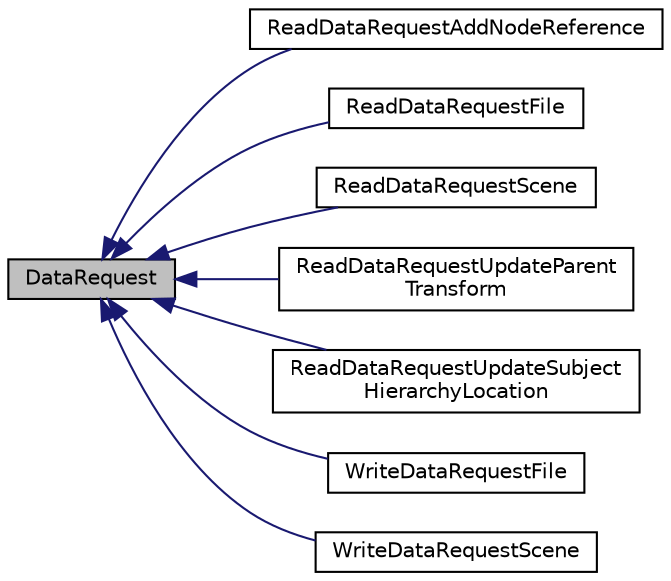 digraph "DataRequest"
{
  bgcolor="transparent";
  edge [fontname="Helvetica",fontsize="10",labelfontname="Helvetica",labelfontsize="10"];
  node [fontname="Helvetica",fontsize="10",shape=record];
  rankdir="LR";
  Node0 [label="DataRequest",height=0.2,width=0.4,color="black", fillcolor="grey75", style="filled", fontcolor="black"];
  Node0 -> Node1 [dir="back",color="midnightblue",fontsize="10",style="solid",fontname="Helvetica"];
  Node1 [label="ReadDataRequestAddNodeReference",height=0.2,width=0.4,color="black",URL="$classReadDataRequestAddNodeReference.html"];
  Node0 -> Node2 [dir="back",color="midnightblue",fontsize="10",style="solid",fontname="Helvetica"];
  Node2 [label="ReadDataRequestFile",height=0.2,width=0.4,color="black",URL="$classReadDataRequestFile.html"];
  Node0 -> Node3 [dir="back",color="midnightblue",fontsize="10",style="solid",fontname="Helvetica"];
  Node3 [label="ReadDataRequestScene",height=0.2,width=0.4,color="black",URL="$classReadDataRequestScene.html"];
  Node0 -> Node4 [dir="back",color="midnightblue",fontsize="10",style="solid",fontname="Helvetica"];
  Node4 [label="ReadDataRequestUpdateParent\lTransform",height=0.2,width=0.4,color="black",URL="$classReadDataRequestUpdateParentTransform.html"];
  Node0 -> Node5 [dir="back",color="midnightblue",fontsize="10",style="solid",fontname="Helvetica"];
  Node5 [label="ReadDataRequestUpdateSubject\lHierarchyLocation",height=0.2,width=0.4,color="black",URL="$classReadDataRequestUpdateSubjectHierarchyLocation.html"];
  Node0 -> Node6 [dir="back",color="midnightblue",fontsize="10",style="solid",fontname="Helvetica"];
  Node6 [label="WriteDataRequestFile",height=0.2,width=0.4,color="black",URL="$classWriteDataRequestFile.html"];
  Node0 -> Node7 [dir="back",color="midnightblue",fontsize="10",style="solid",fontname="Helvetica"];
  Node7 [label="WriteDataRequestScene",height=0.2,width=0.4,color="black",URL="$classWriteDataRequestScene.html"];
}
